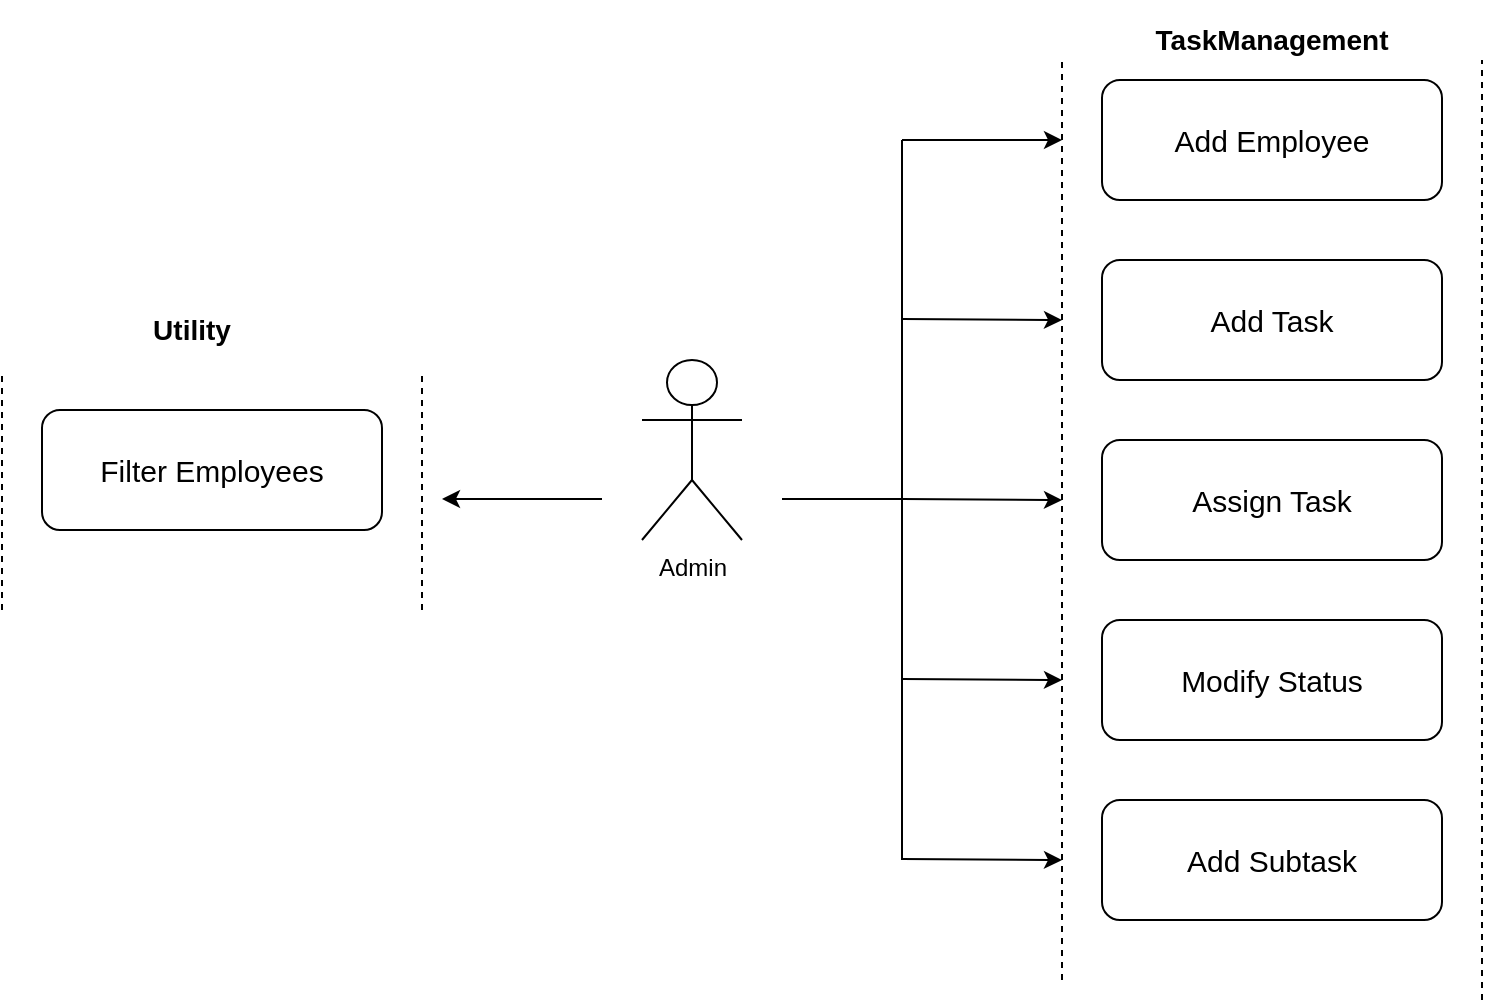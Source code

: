 <mxfile version="26.1.1">
  <diagram name="Page-1" id="e7e014a7-5840-1c2e-5031-d8a46d1fe8dd">
    <mxGraphModel dx="1050" dy="629" grid="1" gridSize="10" guides="1" tooltips="1" connect="1" arrows="1" fold="1" page="1" pageScale="1" pageWidth="1169" pageHeight="826" background="none" math="0" shadow="0">
      <root>
        <mxCell id="0" />
        <mxCell id="1" parent="0" />
        <mxCell id="8-QnsH4_D7a8rCvhYPWk-41" value="Admin&lt;div&gt;&lt;br&gt;&lt;/div&gt;" style="shape=umlActor;verticalLabelPosition=bottom;verticalAlign=top;html=1;outlineConnect=0;" parent="1" vertex="1">
          <mxGeometry x="430" y="400" width="50" height="90" as="geometry" />
        </mxCell>
        <mxCell id="8-QnsH4_D7a8rCvhYPWk-42" value="&lt;b&gt;&lt;font style=&quot;font-size: 14px;&quot;&gt;TaskManagement&lt;/font&gt;&lt;/b&gt;" style="text;html=1;align=center;verticalAlign=middle;whiteSpace=wrap;rounded=0;" parent="1" vertex="1">
          <mxGeometry x="700" y="220" width="90" height="40" as="geometry" />
        </mxCell>
        <mxCell id="8-QnsH4_D7a8rCvhYPWk-48" value="" style="endArrow=none;dashed=1;html=1;rounded=0;" parent="1" edge="1">
          <mxGeometry width="50" height="50" relative="1" as="geometry">
            <mxPoint x="640" y="710" as="sourcePoint" />
            <mxPoint x="640" y="250" as="targetPoint" />
          </mxGeometry>
        </mxCell>
        <mxCell id="8-QnsH4_D7a8rCvhYPWk-49" value="" style="endArrow=none;dashed=1;html=1;rounded=0;" parent="1" edge="1">
          <mxGeometry width="50" height="50" relative="1" as="geometry">
            <mxPoint x="850" y="720" as="sourcePoint" />
            <mxPoint x="850" y="250" as="targetPoint" />
          </mxGeometry>
        </mxCell>
        <mxCell id="8-QnsH4_D7a8rCvhYPWk-50" value="&lt;font style=&quot;font-size: 15px;&quot;&gt;Add Employee&lt;/font&gt;" style="rounded=1;whiteSpace=wrap;html=1;" parent="1" vertex="1">
          <mxGeometry x="660" y="260" width="170" height="60" as="geometry" />
        </mxCell>
        <mxCell id="8-QnsH4_D7a8rCvhYPWk-52" value="&lt;font style=&quot;font-size: 15px;&quot;&gt;Add Task&lt;/font&gt;" style="rounded=1;whiteSpace=wrap;html=1;" parent="1" vertex="1">
          <mxGeometry x="660" y="350" width="170" height="60" as="geometry" />
        </mxCell>
        <mxCell id="8-QnsH4_D7a8rCvhYPWk-54" value="&lt;font style=&quot;font-size: 15px;&quot;&gt;Assign Task&lt;/font&gt;" style="rounded=1;whiteSpace=wrap;html=1;" parent="1" vertex="1">
          <mxGeometry x="660" y="440" width="170" height="60" as="geometry" />
        </mxCell>
        <mxCell id="8-QnsH4_D7a8rCvhYPWk-55" value="&lt;font style=&quot;font-size: 15px;&quot;&gt;Modify Status&lt;/font&gt;" style="rounded=1;whiteSpace=wrap;html=1;" parent="1" vertex="1">
          <mxGeometry x="660" y="530" width="170" height="60" as="geometry" />
        </mxCell>
        <mxCell id="8-QnsH4_D7a8rCvhYPWk-57" value="&lt;font style=&quot;font-size: 15px;&quot;&gt;Add Subtask&lt;/font&gt;" style="rounded=1;whiteSpace=wrap;html=1;" parent="1" vertex="1">
          <mxGeometry x="660" y="620" width="170" height="60" as="geometry" />
        </mxCell>
        <mxCell id="8-QnsH4_D7a8rCvhYPWk-59" value="&lt;b&gt;&lt;font style=&quot;font-size: 14px;&quot;&gt;Utility&lt;/font&gt;&lt;/b&gt;" style="text;html=1;align=center;verticalAlign=middle;whiteSpace=wrap;rounded=0;" parent="1" vertex="1">
          <mxGeometry x="160" y="365" width="90" height="40" as="geometry" />
        </mxCell>
        <mxCell id="8-QnsH4_D7a8rCvhYPWk-60" value="" style="endArrow=none;dashed=1;html=1;rounded=0;" parent="1" edge="1">
          <mxGeometry width="50" height="50" relative="1" as="geometry">
            <mxPoint x="110" y="525" as="sourcePoint" />
            <mxPoint x="110" y="405" as="targetPoint" />
          </mxGeometry>
        </mxCell>
        <mxCell id="8-QnsH4_D7a8rCvhYPWk-61" value="" style="endArrow=none;dashed=1;html=1;rounded=0;" parent="1" edge="1">
          <mxGeometry width="50" height="50" relative="1" as="geometry">
            <mxPoint x="320" y="525" as="sourcePoint" />
            <mxPoint x="320" y="405" as="targetPoint" />
          </mxGeometry>
        </mxCell>
        <mxCell id="8-QnsH4_D7a8rCvhYPWk-63" value="&lt;font style=&quot;font-size: 15px;&quot;&gt;Filter Employees&lt;/font&gt;" style="rounded=1;whiteSpace=wrap;html=1;" parent="1" vertex="1">
          <mxGeometry x="130" y="425" width="170" height="60" as="geometry" />
        </mxCell>
        <mxCell id="8-QnsH4_D7a8rCvhYPWk-64" value="" style="endArrow=classic;html=1;rounded=0;fontSize=21;" parent="1" edge="1">
          <mxGeometry width="50" height="50" relative="1" as="geometry">
            <mxPoint x="410" y="469.5" as="sourcePoint" />
            <mxPoint x="330" y="469.5" as="targetPoint" />
          </mxGeometry>
        </mxCell>
        <mxCell id="8-QnsH4_D7a8rCvhYPWk-67" value="" style="endArrow=none;html=1;rounded=0;" parent="1" edge="1">
          <mxGeometry width="50" height="50" relative="1" as="geometry">
            <mxPoint x="560" y="650" as="sourcePoint" />
            <mxPoint x="560" y="290" as="targetPoint" />
          </mxGeometry>
        </mxCell>
        <mxCell id="8-QnsH4_D7a8rCvhYPWk-68" value="" style="endArrow=none;html=1;rounded=0;" parent="1" edge="1">
          <mxGeometry width="50" height="50" relative="1" as="geometry">
            <mxPoint x="500" y="469.5" as="sourcePoint" />
            <mxPoint x="560" y="469.5" as="targetPoint" />
          </mxGeometry>
        </mxCell>
        <mxCell id="8-QnsH4_D7a8rCvhYPWk-69" value="" style="endArrow=classic;html=1;rounded=0;" parent="1" edge="1">
          <mxGeometry width="50" height="50" relative="1" as="geometry">
            <mxPoint x="560" y="290" as="sourcePoint" />
            <mxPoint x="640" y="290" as="targetPoint" />
          </mxGeometry>
        </mxCell>
        <mxCell id="8-QnsH4_D7a8rCvhYPWk-70" value="" style="endArrow=classic;html=1;rounded=0;" parent="1" edge="1">
          <mxGeometry width="50" height="50" relative="1" as="geometry">
            <mxPoint x="560" y="379.5" as="sourcePoint" />
            <mxPoint x="640" y="380" as="targetPoint" />
          </mxGeometry>
        </mxCell>
        <mxCell id="8-QnsH4_D7a8rCvhYPWk-71" value="" style="endArrow=classic;html=1;rounded=0;" parent="1" edge="1">
          <mxGeometry width="50" height="50" relative="1" as="geometry">
            <mxPoint x="560" y="469.5" as="sourcePoint" />
            <mxPoint x="640" y="470" as="targetPoint" />
          </mxGeometry>
        </mxCell>
        <mxCell id="8-QnsH4_D7a8rCvhYPWk-72" value="" style="endArrow=classic;html=1;rounded=0;" parent="1" edge="1">
          <mxGeometry width="50" height="50" relative="1" as="geometry">
            <mxPoint x="560" y="559.5" as="sourcePoint" />
            <mxPoint x="640" y="560" as="targetPoint" />
          </mxGeometry>
        </mxCell>
        <mxCell id="8-QnsH4_D7a8rCvhYPWk-73" value="" style="endArrow=classic;html=1;rounded=0;" parent="1" edge="1">
          <mxGeometry width="50" height="50" relative="1" as="geometry">
            <mxPoint x="560" y="649.5" as="sourcePoint" />
            <mxPoint x="640" y="650" as="targetPoint" />
          </mxGeometry>
        </mxCell>
      </root>
    </mxGraphModel>
  </diagram>
</mxfile>
